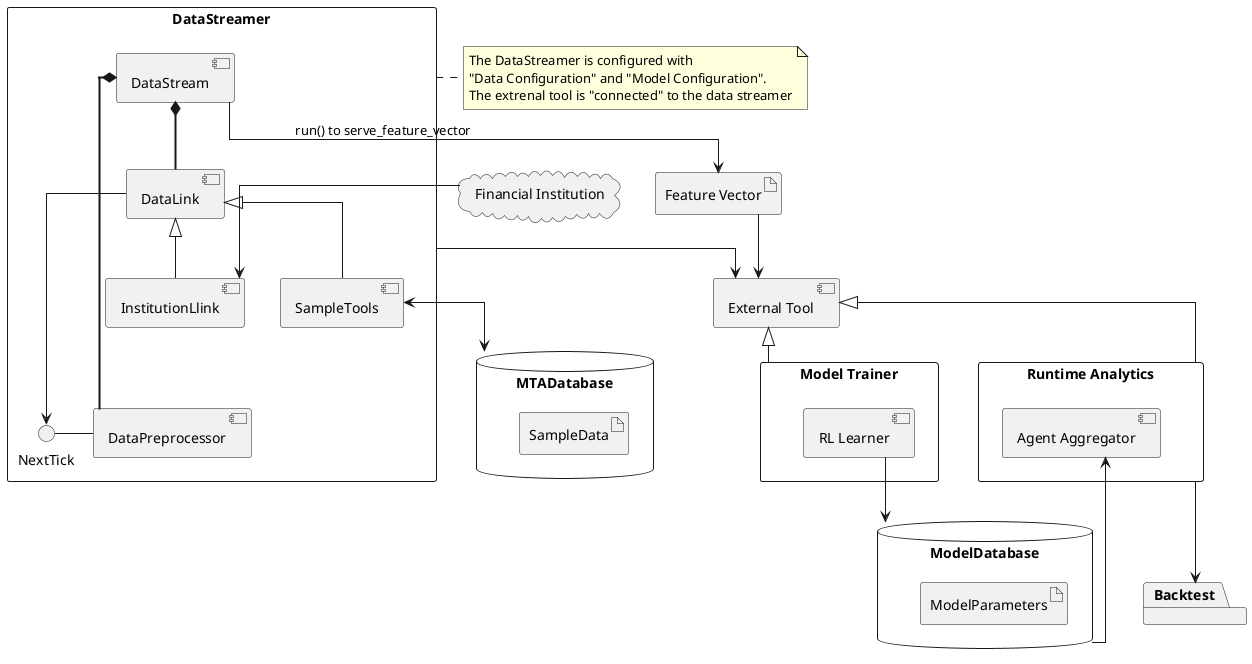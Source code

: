 @startuml
skinparam linetype ortho
skinparam packageStyle rectangle
top to bottom direction

cloud "Financial Institution" {
}

database MTADatabase  {
    artifact SampleData
}

package DataStreamer  {
    NextTick - [DataPreprocessor]
    [SampleTools]
    [InstitutionLlink]
    component DataPreprocessor {
    }
    
    [DataStream]
    DataStream *== [DataPreprocessor]
    DataStream *== [DataLink]

    SampleTools -[hidden]-> [DataPreprocessor]
    InstitutionLlink -[hidden]-> [DataPreprocessor]

    [DataLink]
    [InstitutionLlink] -up-|> [DataLink]
    [SampleTools] -up-|> [DataLink]
    [DataLink] -> NextTick
}


note right of DataStreamer
    The DataStreamer is configured with
    "Data Configuration" and "Model Configuration".
    The extrenal tool is "connected" to the data streamer
end note

"Financial Institution" --> InstitutionLlink
SampleTools <--> MTADatabase

artifact "Feature Vector" as fv
DataStream -down-> fv : "run() to serve_feature_vector"

component "External Tool"

DataStreamer --> "External Tool"

package "Model Trainer" {
    [RL Learner]
}
package "Runtime Analytics" {
    [Agent Aggregator]
}
package Backtest


"Runtime Analytics" -up-|> [External Tool]
"Model Trainer" -up-|> [External Tool]
fv -down-> [External Tool]

"Runtime Analytics" -down-> Backtest

database ModelDatabase {
    artifact ModelParameters
}
[RL Learner] -down-> ModelDatabase
ModelDatabase -up-> [Agent Aggregator]
@end